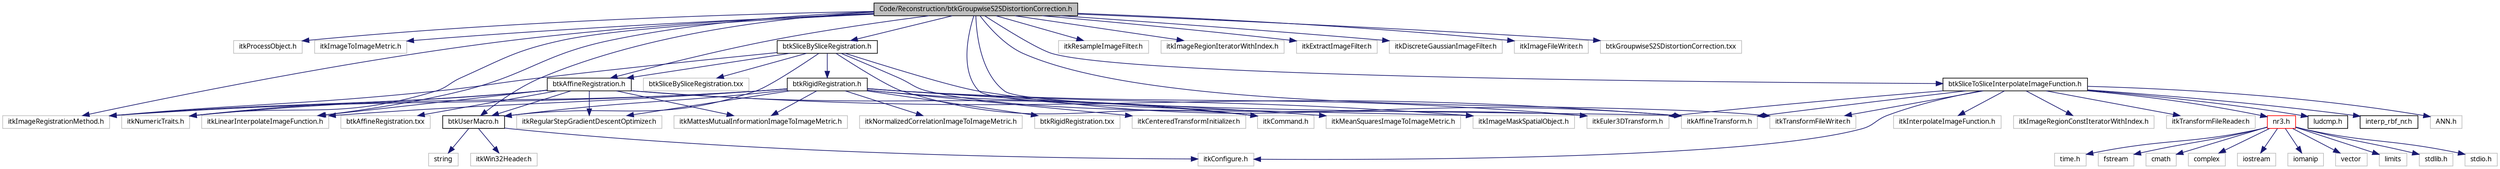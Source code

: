 digraph G
{
  edge [fontname="FreeSans.ttf",fontsize="10",labelfontname="FreeSans.ttf",labelfontsize="10"];
  node [fontname="FreeSans.ttf",fontsize="10",shape=record];
  Node1 [label="Code/Reconstruction/btkGroupwiseS2SDistortionCorrection.h",height=0.2,width=0.4,color="black", fillcolor="grey75", style="filled" fontcolor="black"];
  Node1 -> Node2 [color="midnightblue",fontsize="10",style="solid",fontname="FreeSans.ttf"];
  Node2 [label="itkProcessObject.h",height=0.2,width=0.4,color="grey75", fillcolor="white", style="filled"];
  Node1 -> Node3 [color="midnightblue",fontsize="10",style="solid",fontname="FreeSans.ttf"];
  Node3 [label="itkImageToImageMetric.h",height=0.2,width=0.4,color="grey75", fillcolor="white", style="filled"];
  Node1 -> Node4 [color="midnightblue",fontsize="10",style="solid",fontname="FreeSans.ttf"];
  Node4 [label="itkImageRegistrationMethod.h",height=0.2,width=0.4,color="grey75", fillcolor="white", style="filled"];
  Node1 -> Node5 [color="midnightblue",fontsize="10",style="solid",fontname="FreeSans.ttf"];
  Node5 [label="itkLinearInterpolateImageFunction.h",height=0.2,width=0.4,color="grey75", fillcolor="white", style="filled"];
  Node1 -> Node6 [color="midnightblue",fontsize="10",style="solid",fontname="FreeSans.ttf"];
  Node6 [label="itkAffineTransform.h",height=0.2,width=0.4,color="grey75", fillcolor="white", style="filled"];
  Node1 -> Node7 [color="midnightblue",fontsize="10",style="solid",fontname="FreeSans.ttf"];
  Node7 [label="itkResampleImageFilter.h",height=0.2,width=0.4,color="grey75", fillcolor="white", style="filled"];
  Node1 -> Node8 [color="midnightblue",fontsize="10",style="solid",fontname="FreeSans.ttf"];
  Node8 [label="itkImageRegionIteratorWithIndex.h",height=0.2,width=0.4,color="grey75", fillcolor="white", style="filled"];
  Node1 -> Node9 [color="midnightblue",fontsize="10",style="solid",fontname="FreeSans.ttf"];
  Node9 [label="itkNumericTraits.h",height=0.2,width=0.4,color="grey75", fillcolor="white", style="filled"];
  Node1 -> Node10 [color="midnightblue",fontsize="10",style="solid",fontname="FreeSans.ttf"];
  Node10 [label="btkAffineRegistration.h",height=0.2,width=0.4,color="black", fillcolor="white", style="filled",URL="$btk_affine_registration_8h.html"];
  Node10 -> Node4 [color="midnightblue",fontsize="10",style="solid",fontname="FreeSans.ttf"];
  Node10 -> Node11 [color="midnightblue",fontsize="10",style="solid",fontname="FreeSans.ttf"];
  Node11 [label="itkRegularStepGradientDescentOptimizer.h",height=0.2,width=0.4,color="grey75", fillcolor="white", style="filled"];
  Node10 -> Node5 [color="midnightblue",fontsize="10",style="solid",fontname="FreeSans.ttf"];
  Node10 -> Node6 [color="midnightblue",fontsize="10",style="solid",fontname="FreeSans.ttf"];
  Node10 -> Node12 [color="midnightblue",fontsize="10",style="solid",fontname="FreeSans.ttf"];
  Node12 [label="itkMattesMutualInformationImageToImageMetric.h",height=0.2,width=0.4,color="grey75", fillcolor="white", style="filled"];
  Node10 -> Node9 [color="midnightblue",fontsize="10",style="solid",fontname="FreeSans.ttf"];
  Node10 -> Node13 [color="midnightblue",fontsize="10",style="solid",fontname="FreeSans.ttf"];
  Node13 [label="btkUserMacro.h",height=0.2,width=0.4,color="black", fillcolor="white", style="filled",URL="$btk_user_macro_8h.html"];
  Node13 -> Node14 [color="midnightblue",fontsize="10",style="solid",fontname="FreeSans.ttf"];
  Node14 [label="itkWin32Header.h",height=0.2,width=0.4,color="grey75", fillcolor="white", style="filled"];
  Node13 -> Node15 [color="midnightblue",fontsize="10",style="solid",fontname="FreeSans.ttf"];
  Node15 [label="itkConfigure.h",height=0.2,width=0.4,color="grey75", fillcolor="white", style="filled"];
  Node13 -> Node16 [color="midnightblue",fontsize="10",style="solid",fontname="FreeSans.ttf"];
  Node16 [label="string",height=0.2,width=0.4,color="grey75", fillcolor="white", style="filled"];
  Node10 -> Node17 [color="midnightblue",fontsize="10",style="solid",fontname="FreeSans.ttf"];
  Node17 [label="itkCommand.h",height=0.2,width=0.4,color="grey75", fillcolor="white", style="filled"];
  Node10 -> Node18 [color="midnightblue",fontsize="10",style="solid",fontname="FreeSans.ttf"];
  Node18 [label="btkAffineRegistration.txx",height=0.2,width=0.4,color="grey75", fillcolor="white", style="filled"];
  Node1 -> Node19 [color="midnightblue",fontsize="10",style="solid",fontname="FreeSans.ttf"];
  Node19 [label="itkTransformFileWriter.h",height=0.2,width=0.4,color="grey75", fillcolor="white", style="filled"];
  Node1 -> Node20 [color="midnightblue",fontsize="10",style="solid",fontname="FreeSans.ttf"];
  Node20 [label="itkImageMaskSpatialObject.h",height=0.2,width=0.4,color="grey75", fillcolor="white", style="filled"];
  Node1 -> Node21 [color="midnightblue",fontsize="10",style="solid",fontname="FreeSans.ttf"];
  Node21 [label="itkExtractImageFilter.h",height=0.2,width=0.4,color="grey75", fillcolor="white", style="filled"];
  Node1 -> Node22 [color="midnightblue",fontsize="10",style="solid",fontname="FreeSans.ttf"];
  Node22 [label="itkDiscreteGaussianImageFilter.h",height=0.2,width=0.4,color="grey75", fillcolor="white", style="filled"];
  Node1 -> Node23 [color="midnightblue",fontsize="10",style="solid",fontname="FreeSans.ttf"];
  Node23 [label="btkSliceBySliceRegistration.h",height=0.2,width=0.4,color="black", fillcolor="white", style="filled",URL="$btk_slice_by_slice_registration_8h.html"];
  Node23 -> Node4 [color="midnightblue",fontsize="10",style="solid",fontname="FreeSans.ttf"];
  Node23 -> Node24 [color="midnightblue",fontsize="10",style="solid",fontname="FreeSans.ttf"];
  Node24 [label="btkRigidRegistration.h",height=0.2,width=0.4,color="black", fillcolor="white", style="filled",URL="$btk_rigid_registration_8h.html"];
  Node24 -> Node4 [color="midnightblue",fontsize="10",style="solid",fontname="FreeSans.ttf"];
  Node24 -> Node11 [color="midnightblue",fontsize="10",style="solid",fontname="FreeSans.ttf"];
  Node24 -> Node5 [color="midnightblue",fontsize="10",style="solid",fontname="FreeSans.ttf"];
  Node24 -> Node25 [color="midnightblue",fontsize="10",style="solid",fontname="FreeSans.ttf"];
  Node25 [label="itkEuler3DTransform.h",height=0.2,width=0.4,color="grey75", fillcolor="white", style="filled"];
  Node24 -> Node26 [color="midnightblue",fontsize="10",style="solid",fontname="FreeSans.ttf"];
  Node26 [label="itkCenteredTransformInitializer.h",height=0.2,width=0.4,color="grey75", fillcolor="white", style="filled"];
  Node24 -> Node20 [color="midnightblue",fontsize="10",style="solid",fontname="FreeSans.ttf"];
  Node24 -> Node12 [color="midnightblue",fontsize="10",style="solid",fontname="FreeSans.ttf"];
  Node24 -> Node27 [color="midnightblue",fontsize="10",style="solid",fontname="FreeSans.ttf"];
  Node27 [label="itkMeanSquaresImageToImageMetric.h",height=0.2,width=0.4,color="grey75", fillcolor="white", style="filled"];
  Node24 -> Node28 [color="midnightblue",fontsize="10",style="solid",fontname="FreeSans.ttf"];
  Node28 [label="itkNormalizedCorrelationImageToImageMetric.h",height=0.2,width=0.4,color="grey75", fillcolor="white", style="filled"];
  Node24 -> Node9 [color="midnightblue",fontsize="10",style="solid",fontname="FreeSans.ttf"];
  Node24 -> Node13 [color="midnightblue",fontsize="10",style="solid",fontname="FreeSans.ttf"];
  Node24 -> Node17 [color="midnightblue",fontsize="10",style="solid",fontname="FreeSans.ttf"];
  Node24 -> Node29 [color="midnightblue",fontsize="10",style="solid",fontname="FreeSans.ttf"];
  Node29 [label="btkRigidRegistration.txx",height=0.2,width=0.4,color="grey75", fillcolor="white", style="filled"];
  Node23 -> Node10 [color="midnightblue",fontsize="10",style="solid",fontname="FreeSans.ttf"];
  Node23 -> Node6 [color="midnightblue",fontsize="10",style="solid",fontname="FreeSans.ttf"];
  Node23 -> Node25 [color="midnightblue",fontsize="10",style="solid",fontname="FreeSans.ttf"];
  Node23 -> Node13 [color="midnightblue",fontsize="10",style="solid",fontname="FreeSans.ttf"];
  Node23 -> Node17 [color="midnightblue",fontsize="10",style="solid",fontname="FreeSans.ttf"];
  Node23 -> Node30 [color="midnightblue",fontsize="10",style="solid",fontname="FreeSans.ttf"];
  Node30 [label="btkSliceBySliceRegistration.txx",height=0.2,width=0.4,color="grey75", fillcolor="white", style="filled"];
  Node1 -> Node31 [color="midnightblue",fontsize="10",style="solid",fontname="FreeSans.ttf"];
  Node31 [label="btkSliceToSliceInterpolateImageFunction.h",height=0.2,width=0.4,color="black", fillcolor="white", style="filled",URL="$btk_slice_to_slice_interpolate_image_function_8h.html"];
  Node31 -> Node15 [color="midnightblue",fontsize="10",style="solid",fontname="FreeSans.ttf"];
  Node31 -> Node32 [color="midnightblue",fontsize="10",style="solid",fontname="FreeSans.ttf"];
  Node32 [label="itkInterpolateImageFunction.h",height=0.2,width=0.4,color="grey75", fillcolor="white", style="filled"];
  Node31 -> Node33 [color="midnightblue",fontsize="10",style="solid",fontname="FreeSans.ttf"];
  Node33 [label="itkImageRegionConstIteratorWithIndex.h",height=0.2,width=0.4,color="grey75", fillcolor="white", style="filled"];
  Node31 -> Node6 [color="midnightblue",fontsize="10",style="solid",fontname="FreeSans.ttf"];
  Node31 -> Node25 [color="midnightblue",fontsize="10",style="solid",fontname="FreeSans.ttf"];
  Node31 -> Node19 [color="midnightblue",fontsize="10",style="solid",fontname="FreeSans.ttf"];
  Node31 -> Node34 [color="midnightblue",fontsize="10",style="solid",fontname="FreeSans.ttf"];
  Node34 [label="itkTransformFileReader.h",height=0.2,width=0.4,color="grey75", fillcolor="white", style="filled"];
  Node31 -> Node35 [color="midnightblue",fontsize="10",style="solid",fontname="FreeSans.ttf"];
  Node35 [label="nr3.h",height=0.2,width=0.4,color="red", fillcolor="white", style="filled",URL="$nr3_8h.html"];
  Node35 -> Node36 [color="midnightblue",fontsize="10",style="solid",fontname="FreeSans.ttf"];
  Node36 [label="fstream",height=0.2,width=0.4,color="grey75", fillcolor="white", style="filled"];
  Node35 -> Node37 [color="midnightblue",fontsize="10",style="solid",fontname="FreeSans.ttf"];
  Node37 [label="cmath",height=0.2,width=0.4,color="grey75", fillcolor="white", style="filled"];
  Node35 -> Node38 [color="midnightblue",fontsize="10",style="solid",fontname="FreeSans.ttf"];
  Node38 [label="complex",height=0.2,width=0.4,color="grey75", fillcolor="white", style="filled"];
  Node35 -> Node39 [color="midnightblue",fontsize="10",style="solid",fontname="FreeSans.ttf"];
  Node39 [label="iostream",height=0.2,width=0.4,color="grey75", fillcolor="white", style="filled"];
  Node35 -> Node40 [color="midnightblue",fontsize="10",style="solid",fontname="FreeSans.ttf"];
  Node40 [label="iomanip",height=0.2,width=0.4,color="grey75", fillcolor="white", style="filled"];
  Node35 -> Node41 [color="midnightblue",fontsize="10",style="solid",fontname="FreeSans.ttf"];
  Node41 [label="vector",height=0.2,width=0.4,color="grey75", fillcolor="white", style="filled"];
  Node35 -> Node42 [color="midnightblue",fontsize="10",style="solid",fontname="FreeSans.ttf"];
  Node42 [label="limits",height=0.2,width=0.4,color="grey75", fillcolor="white", style="filled"];
  Node35 -> Node43 [color="midnightblue",fontsize="10",style="solid",fontname="FreeSans.ttf"];
  Node43 [label="stdlib.h",height=0.2,width=0.4,color="grey75", fillcolor="white", style="filled"];
  Node35 -> Node44 [color="midnightblue",fontsize="10",style="solid",fontname="FreeSans.ttf"];
  Node44 [label="stdio.h",height=0.2,width=0.4,color="grey75", fillcolor="white", style="filled"];
  Node35 -> Node45 [color="midnightblue",fontsize="10",style="solid",fontname="FreeSans.ttf"];
  Node45 [label="time.h",height=0.2,width=0.4,color="grey75", fillcolor="white", style="filled"];
  Node31 -> Node46 [color="midnightblue",fontsize="10",style="solid",fontname="FreeSans.ttf"];
  Node46 [label="ludcmp.h",height=0.2,width=0.4,color="black", fillcolor="white", style="filled",URL="$ludcmp_8h.html"];
  Node31 -> Node47 [color="midnightblue",fontsize="10",style="solid",fontname="FreeSans.ttf"];
  Node47 [label="interp_rbf_nr.h",height=0.2,width=0.4,color="black", fillcolor="white", style="filled",URL="$interp__rbf__nr_8h.html"];
  Node31 -> Node48 [color="midnightblue",fontsize="10",style="solid",fontname="FreeSans.ttf"];
  Node48 [label="ANN.h",height=0.2,width=0.4,color="grey75", fillcolor="white", style="filled"];
  Node1 -> Node49 [color="midnightblue",fontsize="10",style="solid",fontname="FreeSans.ttf"];
  Node49 [label="itkImageFileWriter.h",height=0.2,width=0.4,color="grey75", fillcolor="white", style="filled"];
  Node1 -> Node13 [color="midnightblue",fontsize="10",style="solid",fontname="FreeSans.ttf"];
  Node1 -> Node50 [color="midnightblue",fontsize="10",style="solid",fontname="FreeSans.ttf"];
  Node50 [label="btkGroupwiseS2SDistortionCorrection.txx",height=0.2,width=0.4,color="grey75", fillcolor="white", style="filled"];
}
